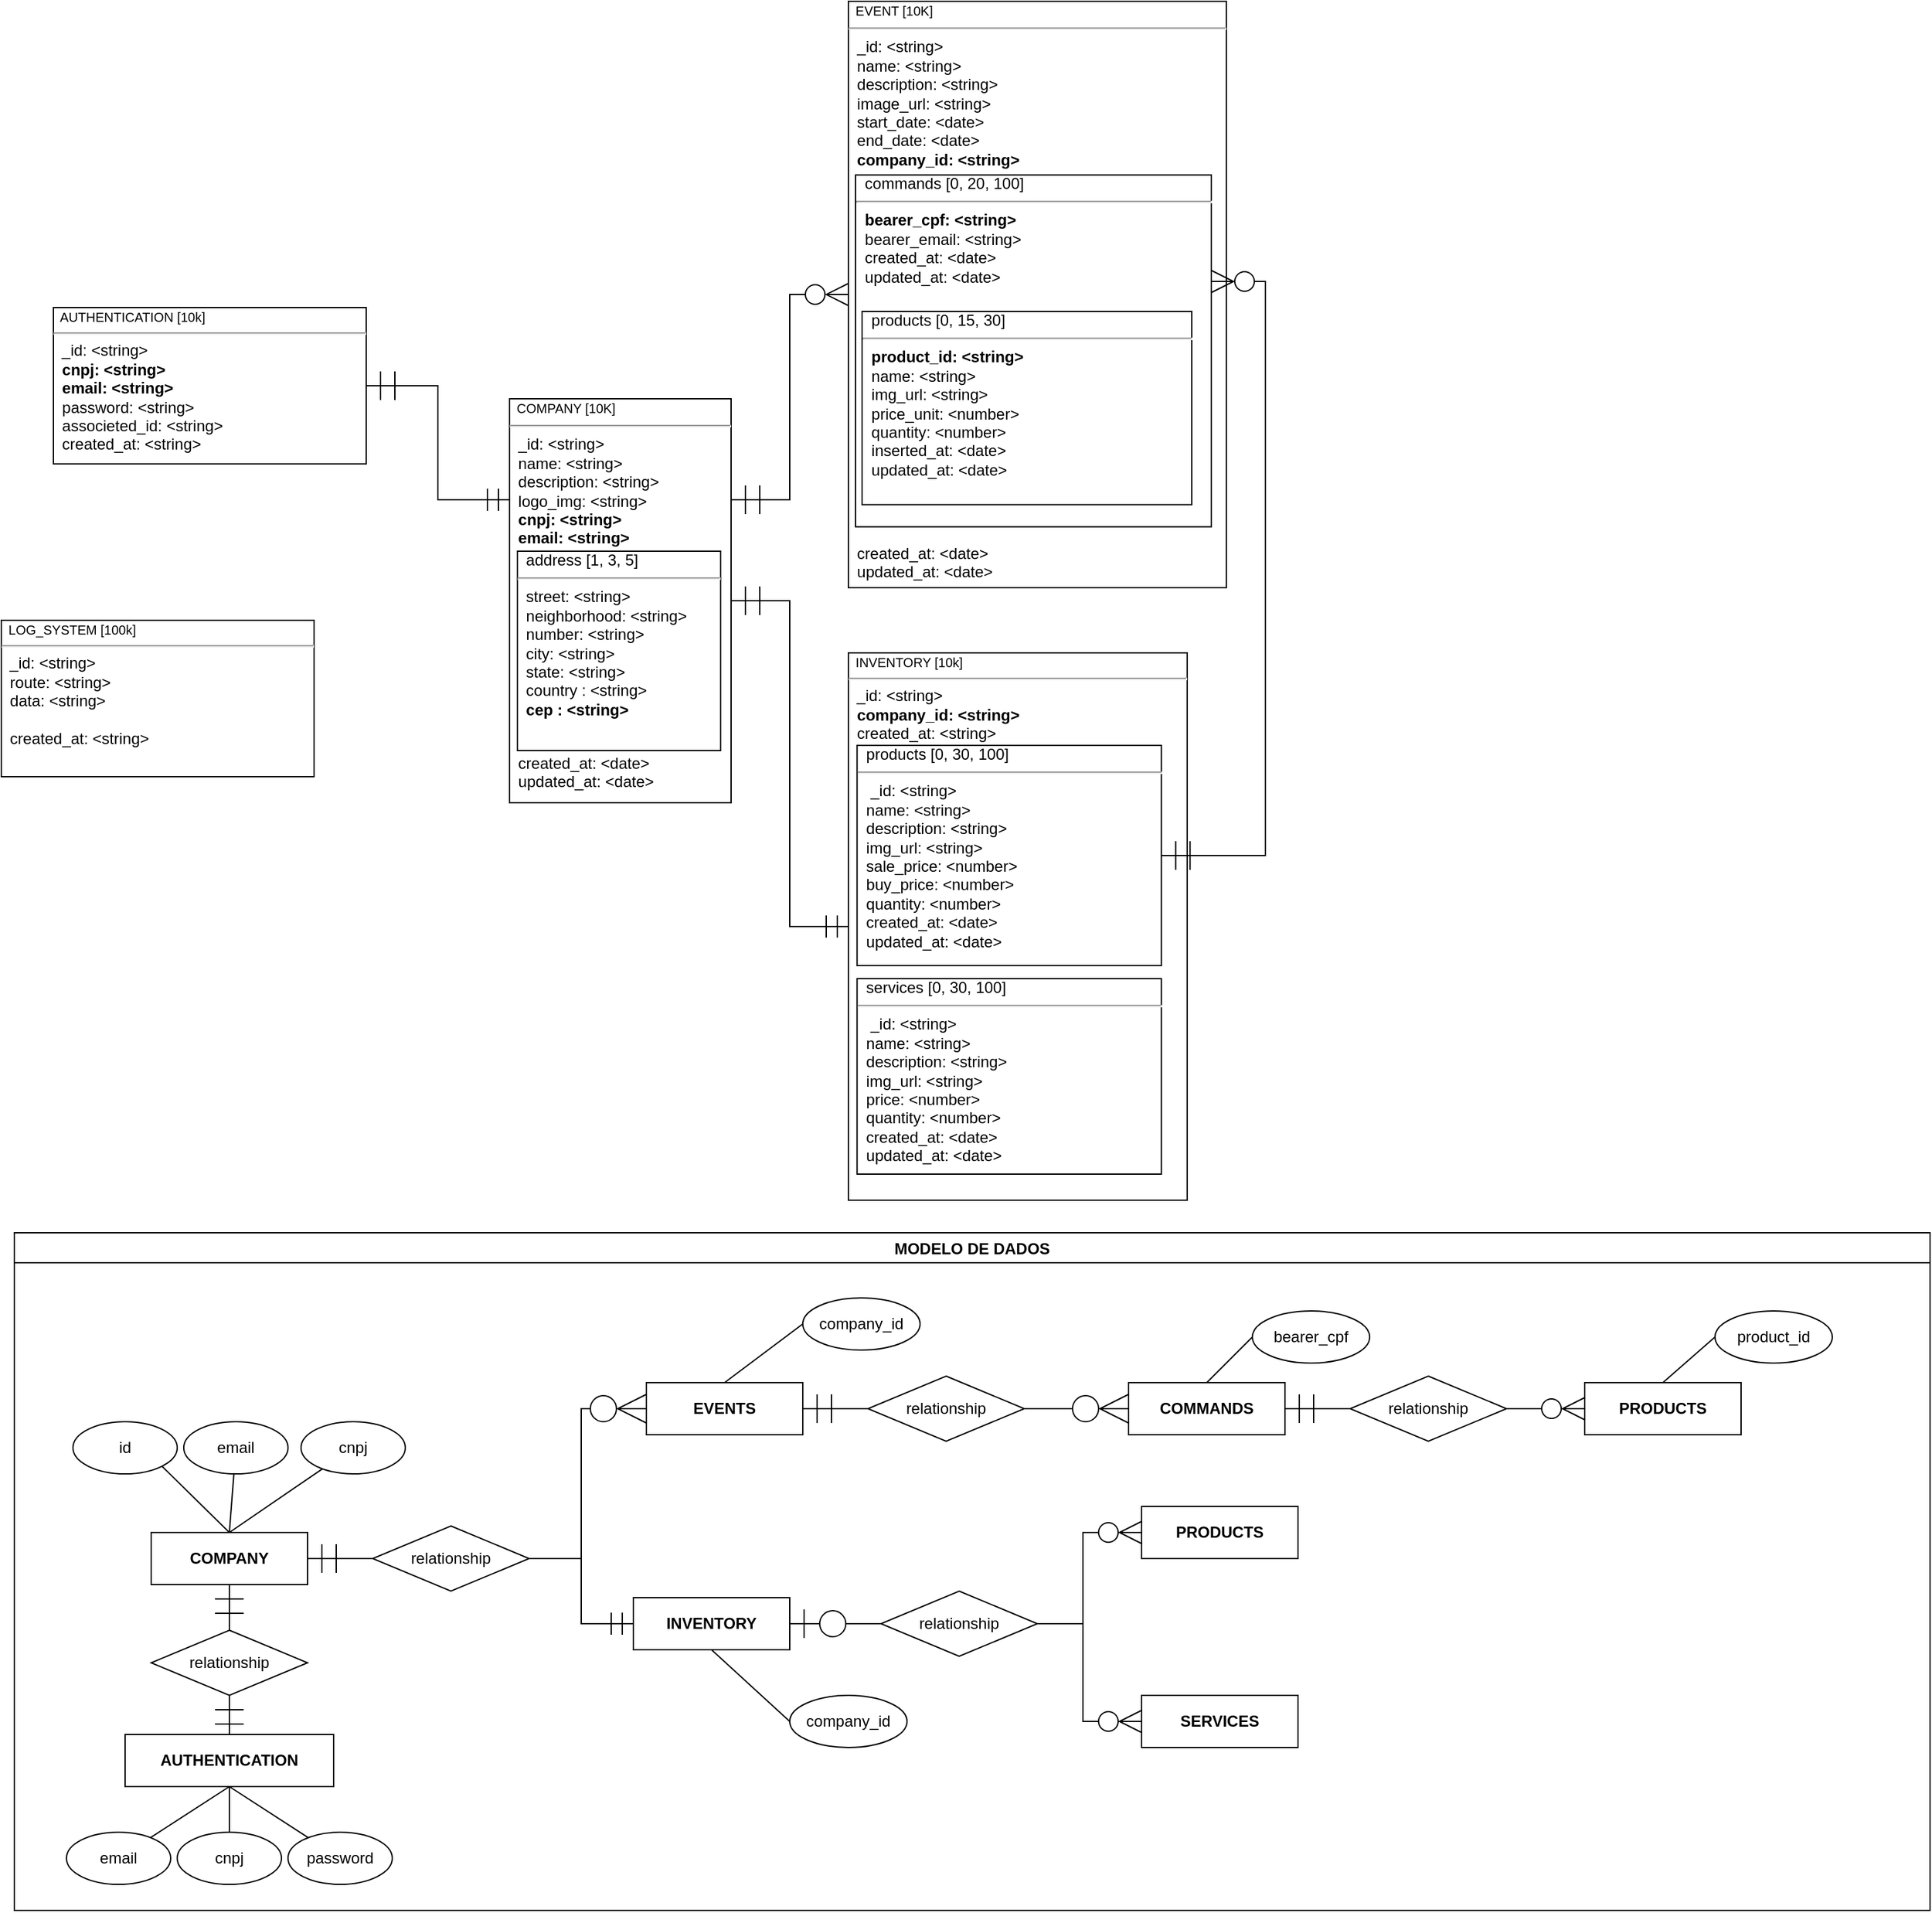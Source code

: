 <mxfile version="20.3.0" type="device" pages="2"><diagram name="Database Model" id="a7904f86-f2b4-8e86-fa97-74104820619b"><mxGraphModel dx="1422" dy="2557" grid="1" gridSize="10" guides="1" tooltips="1" connect="1" arrows="1" fold="1" page="1" pageScale="1" pageWidth="1100" pageHeight="850" background="none" math="0" shadow="0"><root><mxCell id="0"/><mxCell id="1" parent="0"/><mxCell id="jBpYxb0u5uIWZx1bKxe_-23" value="" style="group" parent="1" vertex="1" connectable="0"><mxGeometry x="740" y="-845" width="290" height="480" as="geometry"/></mxCell><mxCell id="jBpYxb0u5uIWZx1bKxe_-24" value="" style="group" parent="jBpYxb0u5uIWZx1bKxe_-23" vertex="1" connectable="0"><mxGeometry x="-30" y="-10.909" width="290" height="480.0" as="geometry"/></mxCell><mxCell id="jBpYxb0u5uIWZx1bKxe_-25" value="" style="group" parent="jBpYxb0u5uIWZx1bKxe_-24" vertex="1" connectable="0"><mxGeometry y="3.524" width="290" height="480.0" as="geometry"/></mxCell><mxCell id="jBpYxb0u5uIWZx1bKxe_-26" value="" style="group" parent="jBpYxb0u5uIWZx1bKxe_-25" vertex="1" connectable="0"><mxGeometry y="-12.61" width="290" height="480.0" as="geometry"/></mxCell><mxCell id="24794b860abc3c2d-25" value="&lt;div align=&quot;left&quot;&gt;&lt;font style=&quot;font-size: 10px;&quot;&gt;&amp;nbsp; EVENT [10K]&lt;/font&gt;&lt;br&gt;&lt;/div&gt;&lt;hr&gt;&lt;div&gt;&amp;nbsp; _id: &amp;lt;string&amp;gt;&lt;/div&gt;&lt;div&gt;&amp;nbsp; name: &amp;lt;string&amp;gt;&lt;/div&gt;&lt;div&gt;&amp;nbsp; description: &amp;lt;string&amp;gt;&lt;/div&gt;&lt;div&gt;&amp;nbsp; image_url: &amp;lt;string&amp;gt;&lt;/div&gt;&lt;div&gt;&amp;nbsp; start_date: &amp;lt;date&amp;gt;&lt;/div&gt;&lt;div&gt;&amp;nbsp; end_date: &amp;lt;date&amp;gt;&lt;/div&gt;&lt;div&gt;&amp;nbsp; &lt;b&gt;company_id: &amp;lt;string&amp;gt;&lt;/b&gt;&lt;/div&gt;&lt;div&gt;&lt;br&gt;&lt;/div&gt;&lt;div&gt;&lt;br&gt;&lt;/div&gt;&lt;div&gt;&lt;br&gt;&lt;/div&gt;&lt;div&gt;&lt;br&gt;&lt;/div&gt;&lt;div&gt;&lt;br&gt;&lt;/div&gt;&lt;div&gt;&lt;br&gt;&lt;/div&gt;&lt;div&gt;&lt;br&gt;&lt;/div&gt;&lt;div&gt;&lt;br&gt;&lt;/div&gt;&lt;div&gt;&lt;br&gt;&lt;/div&gt;&lt;div&gt;&lt;br&gt;&lt;/div&gt;&lt;div&gt;&lt;br&gt;&lt;/div&gt;&lt;div&gt;&lt;br&gt;&lt;/div&gt;&lt;div&gt;&lt;br&gt;&lt;/div&gt;&lt;div&gt;&lt;br&gt;&lt;/div&gt;&lt;div&gt;&lt;br&gt;&lt;/div&gt;&lt;div&gt;&lt;br&gt;&lt;/div&gt;&lt;div&gt;&lt;br&gt;&lt;/div&gt;&lt;div&gt;&lt;br&gt;&lt;/div&gt;&lt;div&gt;&lt;br&gt;&lt;/div&gt;&lt;div&gt;&lt;br&gt;&lt;/div&gt;&lt;div&gt;&amp;nbsp; created_at: &amp;lt;date&amp;gt;&lt;br&gt;&lt;/div&gt;&lt;div&gt;&amp;nbsp; updated_at: &amp;lt;date&amp;gt;&lt;br&gt;&lt;/div&gt;&lt;div&gt;&lt;br&gt;&lt;/div&gt;&lt;div&gt;&lt;br&gt;&lt;/div&gt;" style="verticalAlign=top;align=left;overflow=fill;fontSize=12;fontFamily=Helvetica;html=1;rounded=0;shadow=0;comic=0;labelBackgroundColor=none;strokeWidth=1;sketch=0;glass=0;absoluteArcSize=0;container=0;portConstraintRotation=0;recursiveResize=1;expand=1;metaEdit=0;resizable=1;resizeWidth=0;enumerate=0;treeMoving=0;treeFolding=0;deletable=1;cloneable=1;imageAspect=1;spacingTop=10;spacingLeft=200;spacingRight=50;fontColor=default;backgroundOutline=0;collapsible=0;snapToPoint=0;allowArrows=1;connectable=1;" parent="jBpYxb0u5uIWZx1bKxe_-26" vertex="1"><mxGeometry width="290" height="450" as="geometry"><mxRectangle width="150" height="160" as="alternateBounds"/></mxGeometry></mxCell><mxCell id="jBpYxb0u5uIWZx1bKxe_-27" value="" style="group" parent="jBpYxb0u5uIWZx1bKxe_-26" vertex="1" connectable="0"><mxGeometry x="6.5" y="139.258" width="273" height="304.364" as="geometry"/></mxCell><mxCell id="jBpYxb0u5uIWZx1bKxe_-62" value="" style="group" parent="jBpYxb0u5uIWZx1bKxe_-27" vertex="1" connectable="0"><mxGeometry x="-1" y="-6" width="273" height="304.364" as="geometry"/></mxCell><mxCell id="jBpYxb0u5uIWZx1bKxe_-63" value="" style="group" parent="jBpYxb0u5uIWZx1bKxe_-62" vertex="1" connectable="0"><mxGeometry width="273" height="304.364" as="geometry"/></mxCell><mxCell id="jBpYxb0u5uIWZx1bKxe_-17" value="&amp;nbsp; commands [0, 20, 100]&lt;br&gt;&lt;hr&gt;&lt;div&gt;&lt;b style=&quot;background-color: initial;&quot;&gt;&amp;nbsp; bearer_cpf: &amp;lt;string&amp;gt;&lt;/b&gt;&lt;br&gt;&lt;/div&gt;&lt;div&gt;&amp;nbsp; bearer_email: &amp;lt;string&amp;gt;&lt;br&gt;&lt;/div&gt;&lt;div&gt;&amp;nbsp; created_at: &amp;lt;date&amp;gt;&lt;/div&gt;&lt;div&gt;&amp;nbsp; updated_at: &amp;lt;date&amp;gt;&lt;br&gt;&lt;/div&gt;&lt;div&gt;&lt;br&gt;&lt;/div&gt;&lt;div&gt;&lt;br&gt;&lt;/div&gt;" style="verticalAlign=top;align=left;overflow=fill;fontSize=12;fontFamily=Helvetica;html=1;rounded=0;shadow=0;comic=0;labelBackgroundColor=none;strokeWidth=1;sketch=0;glass=0;absoluteArcSize=0;container=0;portConstraintRotation=0;recursiveResize=1;expand=1;metaEdit=0;resizable=1;resizeWidth=0;enumerate=0;treeMoving=0;treeFolding=0;deletable=1;cloneable=1;imageAspect=1;spacingTop=10;spacingLeft=200;spacingRight=50;fontColor=default;" parent="jBpYxb0u5uIWZx1bKxe_-63" vertex="1"><mxGeometry width="273" height="270" as="geometry"><mxRectangle x="300" y="140" width="150" height="160" as="alternateBounds"/></mxGeometry></mxCell><mxCell id="jBpYxb0u5uIWZx1bKxe_-18" value="&amp;nbsp; products [0, 15, 30]&lt;br&gt;&lt;hr&gt;&lt;div&gt;&lt;span style=&quot;background-color: initial;&quot;&gt;&amp;nbsp;&lt;/span&gt;&lt;b style=&quot;background-color: initial;&quot;&gt; product_id: &amp;lt;string&amp;gt;&lt;/b&gt;&lt;br&gt;&lt;/div&gt;&lt;div&gt;&amp;nbsp; name: &amp;lt;string&amp;gt;&lt;/div&gt;&lt;div&gt;&amp;nbsp; img_url: &amp;lt;string&amp;gt;&lt;/div&gt;&lt;div&gt;&amp;nbsp; price_unit: &amp;lt;number&amp;gt;&lt;/div&gt;&lt;div&gt;&amp;nbsp; quantity: &amp;lt;number&amp;gt;&lt;/div&gt;&lt;div&gt;&amp;nbsp; inserted_at: &amp;lt;date&amp;gt;&lt;/div&gt;&lt;div&gt;&amp;nbsp; updated_at: &amp;lt;date&amp;gt;&lt;br&gt;&lt;/div&gt;&lt;div&gt;&lt;br&gt;&lt;/div&gt;&lt;div&gt;&lt;br&gt;&lt;/div&gt;" style="verticalAlign=top;align=left;overflow=fill;fontSize=12;fontFamily=Helvetica;html=1;rounded=0;shadow=0;comic=0;labelBackgroundColor=none;strokeWidth=1;sketch=0;glass=0;absoluteArcSize=0;container=0;portConstraintRotation=0;recursiveResize=1;expand=1;metaEdit=0;resizable=1;resizeWidth=0;enumerate=0;treeMoving=0;treeFolding=0;deletable=1;cloneable=1;imageAspect=1;spacingTop=10;spacingLeft=200;spacingRight=50;fontColor=default;" parent="jBpYxb0u5uIWZx1bKxe_-63" vertex="1"><mxGeometry x="5" y="104.74" width="253" height="148.27" as="geometry"><mxRectangle x="300" y="140" width="150" height="160" as="alternateBounds"/></mxGeometry></mxCell><mxCell id="jBpYxb0u5uIWZx1bKxe_-37" value="/" style="group;dropTarget=0;collapsible=0;recursiveResize=1;resizable=1;container=0;noLabel=0;allowArrows=1;" parent="1" vertex="1" connectable="0"><mxGeometry x="440" y="-560" width="170" height="310" as="geometry"/></mxCell><mxCell id="jBpYxb0u5uIWZx1bKxe_-66" value="" style="group" parent="jBpYxb0u5uIWZx1bKxe_-37" vertex="1" connectable="0"><mxGeometry x="10" width="170" height="310" as="geometry"/></mxCell><mxCell id="jBpYxb0u5uIWZx1bKxe_-38" value="&lt;div align=&quot;left&quot;&gt;&lt;font style=&quot;font-size: 10px;&quot;&gt;&amp;nbsp; COMPANY [10K]&lt;/font&gt;&lt;br&gt;&lt;/div&gt;&lt;hr&gt;&lt;div&gt;&amp;nbsp; _id: &amp;lt;string&amp;gt;&lt;/div&gt;&lt;div&gt;&amp;nbsp; name: &amp;lt;string&amp;gt;&lt;/div&gt;&lt;div&gt;&amp;nbsp; description: &amp;lt;string&amp;gt;&lt;/div&gt;&lt;div&gt;&amp;nbsp; logo_img: &amp;lt;string&amp;gt;&lt;/div&gt;&lt;div&gt;&lt;b&gt;&amp;nbsp; cnpj: &amp;lt;string&amp;gt;&lt;/b&gt;&lt;/div&gt;&lt;div&gt;&lt;b&gt;&amp;nbsp; email: &amp;lt;string&amp;gt;&lt;/b&gt;&lt;/div&gt;&lt;div&gt;&lt;br&gt;&lt;/div&gt;&lt;div&gt;&lt;br&gt;&lt;/div&gt;&lt;div&gt;&lt;br&gt;&lt;/div&gt;&lt;div&gt;&amp;nbsp; &lt;br&gt;&lt;/div&gt;&lt;div&gt;&lt;br&gt;&lt;/div&gt;&lt;div&gt;&lt;br&gt;&lt;/div&gt;&lt;div&gt;&lt;br&gt;&lt;/div&gt;&lt;div&gt;&lt;br&gt;&lt;/div&gt;&lt;div&gt;&lt;br&gt;&lt;/div&gt;&lt;div&gt;&lt;br&gt;&lt;/div&gt;&lt;div&gt;&lt;br&gt;&lt;/div&gt;&lt;div&gt;&amp;nbsp; created_at: &amp;lt;date&amp;gt;&lt;br&gt;&lt;/div&gt;&lt;div&gt;&amp;nbsp; updated_at: &amp;lt;date&amp;gt;&lt;br&gt;&lt;/div&gt;&lt;div&gt;&lt;br&gt;&lt;/div&gt;&lt;div&gt;&lt;br&gt;&lt;/div&gt;" style="verticalAlign=top;align=left;overflow=fill;fontSize=12;fontFamily=Helvetica;html=1;rounded=0;shadow=0;comic=0;labelBackgroundColor=none;strokeWidth=1;sketch=0;glass=0;absoluteArcSize=0;container=0;portConstraintRotation=0;recursiveResize=1;expand=1;metaEdit=0;resizable=1;resizeWidth=0;enumerate=0;treeMoving=0;treeFolding=0;deletable=1;cloneable=1;imageAspect=1;spacingTop=10;spacingLeft=200;spacingRight=50;fontColor=default;backgroundOutline=0;collapsible=0;" parent="jBpYxb0u5uIWZx1bKxe_-66" vertex="1"><mxGeometry width="170" height="310" as="geometry"><mxRectangle width="150" height="160" as="alternateBounds"/></mxGeometry></mxCell><mxCell id="jBpYxb0u5uIWZx1bKxe_-49" value="&amp;nbsp; address [1, 3, 5]&lt;br&gt;&lt;hr&gt;&lt;div&gt;&amp;nbsp; street: &amp;lt;string&amp;gt;&lt;/div&gt;&lt;div&gt;&amp;nbsp; neighborhood: &amp;lt;string&amp;gt;&lt;/div&gt;&lt;div&gt;&amp;nbsp; number: &amp;lt;string&amp;gt;&lt;/div&gt;&lt;div&gt;&amp;nbsp; city: &amp;lt;string&amp;gt;&lt;/div&gt;&lt;div&gt;&amp;nbsp; state: &amp;lt;string&amp;gt;&lt;br&gt;&lt;/div&gt;&lt;div&gt;&amp;nbsp; country : &amp;lt;string&amp;gt;&lt;/div&gt;&lt;div&gt;&amp;nbsp; &lt;b&gt;cep : &amp;lt;string&amp;gt;&lt;/b&gt;&lt;br&gt;&lt;/div&gt;&lt;div&gt;&lt;br&gt;&lt;/div&gt;&lt;div&gt;&lt;br&gt;&lt;/div&gt;" style="verticalAlign=top;align=left;overflow=fill;fontSize=12;fontFamily=Helvetica;html=1;rounded=0;shadow=0;comic=0;labelBackgroundColor=none;strokeWidth=1;sketch=0;glass=0;absoluteArcSize=0;container=0;portConstraintRotation=0;recursiveResize=1;expand=1;metaEdit=0;resizable=1;resizeWidth=0;enumerate=0;treeMoving=0;treeFolding=0;deletable=1;cloneable=1;imageAspect=1;spacingTop=10;spacingLeft=200;spacingRight=50;fontColor=default;movable=1;rotatable=1;editable=1;connectable=1;" parent="jBpYxb0u5uIWZx1bKxe_-66" vertex="1"><mxGeometry x="6.05" y="117" width="155.9" height="153" as="geometry"><mxRectangle x="300" y="140" width="150" height="160" as="alternateBounds"/></mxGeometry></mxCell><mxCell id="05LSodY8VdJdCYVcpiSO-4" style="edgeStyle=orthogonalEdgeStyle;rounded=0;orthogonalLoop=1;jettySize=auto;html=1;entryX=0;entryY=0.25;entryDx=0;entryDy=0;endArrow=ERmandOne;endFill=0;endSize=15;startSize=20;jumpSize=10;startArrow=ERmandOne;startFill=0;" parent="1" source="mKVdOZkLrUouhIWbwM2r-13" target="jBpYxb0u5uIWZx1bKxe_-38" edge="1"><mxGeometry relative="1" as="geometry"><mxPoint x="280" y="-550" as="sourcePoint"/></mxGeometry></mxCell><mxCell id="mKVdOZkLrUouhIWbwM2r-13" value="&lt;font style=&quot;font-size: 10px;&quot;&gt;&amp;nbsp; AUTHENTICATION [10k]&lt;br&gt;&lt;/font&gt;&lt;hr style=&quot;font-size: 10px;&quot;&gt;&lt;div style=&quot;&quot;&gt;&lt;font style=&quot;font-size: 11px;&quot;&gt;&amp;nbsp;&lt;/font&gt;&lt;font style=&quot;font-size: 12px;&quot;&gt; _id: &amp;lt;string&amp;gt;&lt;/font&gt;&lt;/div&gt;&lt;div style=&quot;&quot;&gt;&lt;font style=&quot;font-size: 12px;&quot;&gt;&lt;b&gt;&amp;nbsp; cnpj: &amp;lt;string&amp;gt;&lt;/b&gt;&lt;/font&gt;&lt;/div&gt;&lt;div style=&quot;&quot;&gt;&lt;font style=&quot;font-size: 12px;&quot;&gt;&lt;b&gt;&amp;nbsp; email: &amp;lt;string&amp;gt;&lt;/b&gt;&lt;/font&gt;&lt;/div&gt;&lt;div style=&quot;&quot;&gt;&lt;font style=&quot;font-size: 12px;&quot;&gt;&amp;nbsp; password: &amp;lt;string&amp;gt;&lt;/font&gt;&lt;/div&gt;&lt;div style=&quot;&quot;&gt;&lt;font style=&quot;font-size: 12px;&quot;&gt;&amp;nbsp; associeted_id: &amp;lt;string&amp;gt;&lt;br&gt;&lt;/font&gt;&lt;/div&gt;&lt;div style=&quot;&quot;&gt;&lt;font style=&quot;font-size: 12px;&quot;&gt;&amp;nbsp; created_at: &amp;lt;string&amp;gt;&lt;/font&gt;&lt;/div&gt;" style="verticalAlign=top;align=left;overflow=fill;fontSize=12;fontFamily=Helvetica;html=1;rounded=0;shadow=0;comic=0;labelBackgroundColor=none;strokeWidth=1;sketch=0;glass=0;absoluteArcSize=0;container=0;portConstraintRotation=0;recursiveResize=1;expand=1;metaEdit=0;resizable=1;resizeWidth=0;enumerate=0;treeMoving=0;treeFolding=0;deletable=1;cloneable=1;imageAspect=1;spacingTop=10;spacingLeft=200;spacingRight=50;fontColor=default;movable=1;rotatable=1;editable=1;connectable=1;" parent="1" vertex="1"><mxGeometry x="100" y="-630" width="240" height="120" as="geometry"><mxRectangle x="300" y="140" width="150" height="160" as="alternateBounds"/></mxGeometry></mxCell><mxCell id="05LSodY8VdJdCYVcpiSO-5" value="" style="group" parent="1" vertex="1" connectable="0"><mxGeometry x="710" y="-365" width="260" height="420" as="geometry"/></mxCell><mxCell id="05LSodY8VdJdCYVcpiSO-1" value="&lt;font style=&quot;font-size: 10px;&quot;&gt;&amp;nbsp; INVENTORY [10k]&lt;br&gt;&lt;/font&gt;&lt;hr style=&quot;font-size: 10px;&quot;&gt;&lt;div style=&quot;&quot;&gt;&lt;font style=&quot;font-size: 11px;&quot;&gt;&amp;nbsp;&lt;/font&gt;&lt;font style=&quot;font-size: 12px;&quot;&gt; _id: &amp;lt;string&amp;gt;&lt;/font&gt;&lt;/div&gt;&lt;div style=&quot;&quot;&gt;&lt;font style=&quot;font-size: 12px;&quot;&gt;&lt;b&gt;&amp;nbsp; company_id: &amp;lt;string&amp;gt;&lt;/b&gt;&lt;br&gt;&lt;/font&gt;&lt;/div&gt;&lt;div style=&quot;&quot;&gt;&lt;font style=&quot;font-size: 12px;&quot;&gt;&amp;nbsp; created_at: &amp;lt;string&amp;gt;&lt;/font&gt;&lt;/div&gt;" style="verticalAlign=top;align=left;overflow=fill;fontSize=12;fontFamily=Helvetica;html=1;rounded=0;shadow=0;comic=0;labelBackgroundColor=none;strokeWidth=1;sketch=0;glass=0;absoluteArcSize=0;container=0;portConstraintRotation=0;recursiveResize=1;expand=1;metaEdit=0;resizable=1;resizeWidth=0;enumerate=0;treeMoving=0;treeFolding=0;deletable=1;cloneable=1;imageAspect=1;spacingTop=10;spacingLeft=200;spacingRight=50;fontColor=default;movable=1;rotatable=1;editable=1;connectable=1;" parent="05LSodY8VdJdCYVcpiSO-5" vertex="1"><mxGeometry width="260" height="420" as="geometry"><mxRectangle x="300" y="140" width="150" height="160" as="alternateBounds"/></mxGeometry></mxCell><mxCell id="jBpYxb0u5uIWZx1bKxe_-41" value="&amp;nbsp; products [0, 30, 100]&lt;br&gt;&lt;hr&gt;&lt;div&gt;&amp;nbsp;&amp;nbsp; _id: &amp;lt;string&amp;gt;&lt;/div&gt;&lt;div&gt;&amp;nbsp; name: &amp;lt;string&amp;gt;&lt;/div&gt;&lt;div&gt;&amp;nbsp; description: &amp;lt;string&amp;gt;&lt;/div&gt;&lt;div&gt;&amp;nbsp; img_url: &amp;lt;string&amp;gt;&lt;/div&gt;&lt;div&gt;&amp;nbsp; sale_price: &amp;lt;number&amp;gt;&lt;/div&gt;&lt;div&gt;&amp;nbsp; buy_price: &amp;lt;number&amp;gt;&lt;/div&gt;&lt;div&gt;&amp;nbsp; quantity: &amp;lt;number&amp;gt;&lt;/div&gt;&lt;div&gt;&amp;nbsp; created_at: &amp;lt;date&amp;gt;&lt;/div&gt;&lt;div&gt;&amp;nbsp; updated_at: &amp;lt;date&amp;gt;&lt;br&gt;&lt;/div&gt;&lt;div&gt;&lt;br&gt;&lt;/div&gt;" style="verticalAlign=top;align=left;overflow=fill;fontSize=12;fontFamily=Helvetica;html=1;rounded=0;shadow=0;comic=0;labelBackgroundColor=none;strokeWidth=1;sketch=0;glass=0;absoluteArcSize=0;container=0;portConstraintRotation=0;recursiveResize=1;expand=1;metaEdit=0;resizable=1;resizeWidth=0;enumerate=0;treeMoving=0;treeFolding=0;deletable=1;cloneable=1;imageAspect=1;spacingTop=10;spacingLeft=200;spacingRight=50;fontColor=default;movable=1;rotatable=1;editable=1;connectable=1;" parent="05LSodY8VdJdCYVcpiSO-5" vertex="1"><mxGeometry x="6.68" y="71" width="233.5" height="169" as="geometry"><mxRectangle x="300" y="140" width="150" height="160" as="alternateBounds"/></mxGeometry></mxCell><mxCell id="05LSodY8VdJdCYVcpiSO-3" value="&amp;nbsp; services [0, 30, 100]&lt;br&gt;&lt;hr&gt;&lt;div&gt;&amp;nbsp;&amp;nbsp; _id: &amp;lt;string&amp;gt;&lt;/div&gt;&lt;div&gt;&amp;nbsp; name: &amp;lt;string&amp;gt;&lt;/div&gt;&lt;div&gt;&amp;nbsp; description: &amp;lt;string&amp;gt;&lt;br&gt;&lt;/div&gt;&lt;div&gt;&amp;nbsp; img_url: &amp;lt;string&amp;gt;&lt;/div&gt;&lt;div&gt;&amp;nbsp; price: &amp;lt;number&amp;gt;&lt;/div&gt;&lt;div&gt;&amp;nbsp; quantity: &amp;lt;number&amp;gt;&lt;/div&gt;&lt;div&gt;&amp;nbsp; created_at: &amp;lt;date&amp;gt;&lt;/div&gt;&lt;div&gt;&amp;nbsp; updated_at: &amp;lt;date&amp;gt;&lt;br&gt;&lt;/div&gt;&lt;div&gt;&lt;br&gt;&lt;/div&gt;" style="verticalAlign=top;align=left;overflow=fill;fontSize=12;fontFamily=Helvetica;html=1;rounded=0;shadow=0;comic=0;labelBackgroundColor=none;strokeWidth=1;sketch=0;glass=0;absoluteArcSize=0;container=0;portConstraintRotation=0;recursiveResize=1;expand=1;metaEdit=0;resizable=1;resizeWidth=0;enumerate=0;treeMoving=0;treeFolding=0;deletable=1;cloneable=1;imageAspect=1;spacingTop=10;spacingLeft=200;spacingRight=50;fontColor=default;movable=1;rotatable=1;editable=1;connectable=1;" parent="05LSodY8VdJdCYVcpiSO-5" vertex="1"><mxGeometry x="6.68" y="250" width="233.5" height="150" as="geometry"><mxRectangle x="300" y="140" width="150" height="160" as="alternateBounds"/></mxGeometry></mxCell><mxCell id="05LSodY8VdJdCYVcpiSO-6" style="edgeStyle=orthogonalEdgeStyle;rounded=0;jumpSize=10;orthogonalLoop=1;jettySize=auto;html=1;exitX=1;exitY=0.25;exitDx=0;exitDy=0;endArrow=ERzeroToMany;endFill=0;startSize=20;endSize=15;startArrow=ERmandOne;startFill=0;" parent="1" source="jBpYxb0u5uIWZx1bKxe_-38" target="24794b860abc3c2d-25" edge="1"><mxGeometry relative="1" as="geometry"/></mxCell><mxCell id="05LSodY8VdJdCYVcpiSO-7" style="edgeStyle=orthogonalEdgeStyle;rounded=0;jumpSize=10;orthogonalLoop=1;jettySize=auto;html=1;exitX=1;exitY=0.5;exitDx=0;exitDy=0;endArrow=ERmandOne;endFill=0;startSize=20;endSize=15;startArrow=ERmandOne;startFill=0;" parent="1" source="jBpYxb0u5uIWZx1bKxe_-38" target="05LSodY8VdJdCYVcpiSO-1" edge="1"><mxGeometry relative="1" as="geometry"/></mxCell><mxCell id="05LSodY8VdJdCYVcpiSO-9" style="edgeStyle=orthogonalEdgeStyle;rounded=0;jumpSize=10;orthogonalLoop=1;jettySize=auto;html=1;startArrow=ERmandOne;startFill=0;endArrow=ERzeroToMany;endFill=0;startSize=20;endSize=15;jumpStyle=gap;" parent="1" source="jBpYxb0u5uIWZx1bKxe_-41" target="jBpYxb0u5uIWZx1bKxe_-17" edge="1"><mxGeometry relative="1" as="geometry"><Array as="points"><mxPoint x="1030" y="-209"/><mxPoint x="1030" y="-650"/></Array></mxGeometry></mxCell><mxCell id="05LSodY8VdJdCYVcpiSO-10" value="&lt;font style=&quot;font-size: 10px;&quot;&gt;&amp;nbsp; LOG_SYSTEM [100k]&lt;br&gt;&lt;/font&gt;&lt;hr style=&quot;font-size: 10px;&quot;&gt;&lt;div style=&quot;&quot;&gt;&lt;font style=&quot;font-size: 11px;&quot;&gt;&amp;nbsp;&lt;/font&gt;&lt;font style=&quot;font-size: 12px;&quot;&gt; _id: &amp;lt;string&amp;gt;&lt;/font&gt;&lt;/div&gt;&lt;div style=&quot;&quot;&gt;&lt;font style=&quot;font-size: 12px;&quot;&gt;&amp;nbsp; route: &amp;lt;string&amp;gt;&lt;/font&gt;&lt;/div&gt;&lt;div style=&quot;&quot;&gt;&lt;font style=&quot;font-size: 12px;&quot;&gt;&amp;nbsp; data: &amp;lt;string&amp;gt;&lt;/font&gt;&lt;/div&gt;&lt;div style=&quot;&quot;&gt;&lt;font style=&quot;font-size: 12px;&quot;&gt;&amp;nbsp;&amp;nbsp;&lt;/font&gt;&lt;/div&gt;&lt;div style=&quot;&quot;&gt;&lt;font style=&quot;font-size: 12px;&quot;&gt;&amp;nbsp; created_at: &amp;lt;string&amp;gt;&lt;/font&gt;&lt;/div&gt;" style="verticalAlign=top;align=left;overflow=fill;fontSize=12;fontFamily=Helvetica;html=1;rounded=0;shadow=0;comic=0;labelBackgroundColor=none;strokeWidth=1;sketch=0;glass=0;absoluteArcSize=0;container=0;portConstraintRotation=0;recursiveResize=1;expand=1;metaEdit=0;resizable=1;resizeWidth=0;enumerate=0;treeMoving=0;treeFolding=0;deletable=1;cloneable=1;imageAspect=1;spacingTop=10;spacingLeft=200;spacingRight=50;fontColor=default;movable=1;rotatable=1;editable=1;connectable=1;" parent="1" vertex="1"><mxGeometry x="60" y="-390" width="240" height="120" as="geometry"><mxRectangle x="300" y="140" width="150" height="160" as="alternateBounds"/></mxGeometry></mxCell><mxCell id="05LSodY8VdJdCYVcpiSO-43" value="MODELO DE DADOS" style="swimlane;swimlaneFillColor=default;" parent="1" vertex="1"><mxGeometry x="70" y="80" width="1470" height="520" as="geometry"><mxRectangle x="150" y="710" width="160" height="30" as="alternateBounds"/></mxGeometry></mxCell><mxCell id="05LSodY8VdJdCYVcpiSO-127" style="edgeStyle=none;rounded=0;jumpStyle=gap;jumpSize=10;orthogonalLoop=1;jettySize=auto;html=1;entryX=0.5;entryY=0;entryDx=0;entryDy=0;startArrow=ERmandOne;startFill=0;endArrow=none;endFill=0;startSize=20;endSize=15;" parent="05LSodY8VdJdCYVcpiSO-43" source="05LSodY8VdJdCYVcpiSO-11" target="05LSodY8VdJdCYVcpiSO-126" edge="1"><mxGeometry relative="1" as="geometry"/></mxCell><mxCell id="05LSodY8VdJdCYVcpiSO-11" value="&lt;b&gt;COMPANY&lt;/b&gt;" style="rounded=0;whiteSpace=wrap;html=1;" parent="05LSodY8VdJdCYVcpiSO-43" vertex="1"><mxGeometry x="105" y="230" width="120" height="40" as="geometry"/></mxCell><mxCell id="05LSodY8VdJdCYVcpiSO-14" value="relationship" style="rhombus;whiteSpace=wrap;html=1;rounded=0;" parent="05LSodY8VdJdCYVcpiSO-43" vertex="1"><mxGeometry x="275" y="225" width="120" height="50" as="geometry"/></mxCell><mxCell id="05LSodY8VdJdCYVcpiSO-15" value="" style="edgeStyle=orthogonalEdgeStyle;rounded=0;jumpStyle=gap;jumpSize=10;orthogonalLoop=1;jettySize=auto;html=1;startArrow=ERmandOne;startFill=0;endArrow=none;endFill=0;startSize=20;endSize=15;" parent="05LSodY8VdJdCYVcpiSO-43" source="05LSodY8VdJdCYVcpiSO-11" target="05LSodY8VdJdCYVcpiSO-14" edge="1"><mxGeometry relative="1" as="geometry"/></mxCell><mxCell id="05LSodY8VdJdCYVcpiSO-17" style="edgeStyle=orthogonalEdgeStyle;rounded=0;jumpStyle=gap;jumpSize=10;orthogonalLoop=1;jettySize=auto;html=1;entryX=1;entryY=0.5;entryDx=0;entryDy=0;startArrow=ERzeroToMany;startFill=0;endArrow=none;endFill=0;startSize=20;endSize=15;" parent="05LSodY8VdJdCYVcpiSO-43" source="05LSodY8VdJdCYVcpiSO-16" target="05LSodY8VdJdCYVcpiSO-14" edge="1"><mxGeometry relative="1" as="geometry"/></mxCell><mxCell id="05LSodY8VdJdCYVcpiSO-16" value="&lt;b&gt;EVENTS&lt;/b&gt;" style="rounded=0;whiteSpace=wrap;html=1;" parent="05LSodY8VdJdCYVcpiSO-43" vertex="1"><mxGeometry x="485" y="115" width="120" height="40" as="geometry"/></mxCell><mxCell id="05LSodY8VdJdCYVcpiSO-18" value="&lt;b&gt;PRODUCTS&lt;/b&gt;" style="rounded=0;whiteSpace=wrap;html=1;" parent="05LSodY8VdJdCYVcpiSO-43" vertex="1"><mxGeometry x="1205" y="115" width="120" height="40" as="geometry"/></mxCell><mxCell id="05LSodY8VdJdCYVcpiSO-21" value="&lt;b&gt;COMMANDS&lt;/b&gt;" style="rounded=0;whiteSpace=wrap;html=1;" parent="05LSodY8VdJdCYVcpiSO-43" vertex="1"><mxGeometry x="855" y="115" width="120" height="40" as="geometry"/></mxCell><mxCell id="05LSodY8VdJdCYVcpiSO-22" value="relationship" style="rhombus;whiteSpace=wrap;html=1;rounded=0;" parent="05LSodY8VdJdCYVcpiSO-43" vertex="1"><mxGeometry x="655" y="110" width="120" height="50" as="geometry"/></mxCell><mxCell id="05LSodY8VdJdCYVcpiSO-23" style="edgeStyle=orthogonalEdgeStyle;rounded=0;jumpStyle=gap;jumpSize=10;orthogonalLoop=1;jettySize=auto;html=1;exitX=1;exitY=0.5;exitDx=0;exitDy=0;entryX=0;entryY=0.5;entryDx=0;entryDy=0;startArrow=ERmandOne;startFill=0;endArrow=none;endFill=0;startSize=20;endSize=15;" parent="05LSodY8VdJdCYVcpiSO-43" source="05LSodY8VdJdCYVcpiSO-16" target="05LSodY8VdJdCYVcpiSO-22" edge="1"><mxGeometry relative="1" as="geometry"/></mxCell><mxCell id="05LSodY8VdJdCYVcpiSO-24" style="edgeStyle=orthogonalEdgeStyle;rounded=0;jumpStyle=gap;jumpSize=10;orthogonalLoop=1;jettySize=auto;html=1;startArrow=ERzeroToMany;startFill=0;endArrow=none;endFill=0;startSize=20;endSize=15;" parent="05LSodY8VdJdCYVcpiSO-43" source="05LSodY8VdJdCYVcpiSO-21" target="05LSodY8VdJdCYVcpiSO-22" edge="1"><mxGeometry relative="1" as="geometry"/></mxCell><mxCell id="05LSodY8VdJdCYVcpiSO-28" style="edgeStyle=orthogonalEdgeStyle;rounded=0;jumpStyle=gap;jumpSize=10;orthogonalLoop=1;jettySize=auto;html=1;exitX=1;exitY=0.5;exitDx=0;exitDy=0;entryX=0;entryY=0.5;entryDx=0;entryDy=0;startArrow=none;startFill=0;endArrow=ERzeroToMany;endFill=0;startSize=20;endSize=15;" parent="05LSodY8VdJdCYVcpiSO-43" source="05LSodY8VdJdCYVcpiSO-26" target="05LSodY8VdJdCYVcpiSO-18" edge="1"><mxGeometry relative="1" as="geometry"/></mxCell><mxCell id="05LSodY8VdJdCYVcpiSO-26" value="relationship" style="rhombus;whiteSpace=wrap;html=1;rounded=0;" parent="05LSodY8VdJdCYVcpiSO-43" vertex="1"><mxGeometry x="1025" y="110" width="120" height="50" as="geometry"/></mxCell><mxCell id="05LSodY8VdJdCYVcpiSO-27" style="edgeStyle=orthogonalEdgeStyle;rounded=0;jumpStyle=gap;jumpSize=10;orthogonalLoop=1;jettySize=auto;html=1;startArrow=ERmandOne;startFill=0;endArrow=none;endFill=0;startSize=20;endSize=15;" parent="05LSodY8VdJdCYVcpiSO-43" source="05LSodY8VdJdCYVcpiSO-21" target="05LSodY8VdJdCYVcpiSO-26" edge="1"><mxGeometry relative="1" as="geometry"/></mxCell><mxCell id="05LSodY8VdJdCYVcpiSO-29" value="&lt;b&gt;INVENTORY&lt;/b&gt;" style="rounded=0;whiteSpace=wrap;html=1;" parent="05LSodY8VdJdCYVcpiSO-43" vertex="1"><mxGeometry x="475" y="280" width="120" height="40" as="geometry"/></mxCell><mxCell id="05LSodY8VdJdCYVcpiSO-30" style="edgeStyle=orthogonalEdgeStyle;rounded=0;jumpStyle=gap;jumpSize=10;orthogonalLoop=1;jettySize=auto;html=1;entryX=0;entryY=0.5;entryDx=0;entryDy=0;startArrow=none;startFill=0;endArrow=ERmandOne;endFill=0;startSize=20;endSize=15;exitX=1;exitY=0.5;exitDx=0;exitDy=0;" parent="05LSodY8VdJdCYVcpiSO-43" source="05LSodY8VdJdCYVcpiSO-14" target="05LSodY8VdJdCYVcpiSO-29" edge="1"><mxGeometry relative="1" as="geometry"><mxPoint x="395" y="155" as="sourcePoint"/><Array as="points"><mxPoint x="435" y="250"/><mxPoint x="435" y="300"/></Array></mxGeometry></mxCell><mxCell id="05LSodY8VdJdCYVcpiSO-31" value="&lt;b&gt;PRODUCTS&lt;/b&gt;" style="rounded=0;whiteSpace=wrap;html=1;" parent="05LSodY8VdJdCYVcpiSO-43" vertex="1"><mxGeometry x="865" y="210" width="120" height="40" as="geometry"/></mxCell><mxCell id="05LSodY8VdJdCYVcpiSO-35" style="edgeStyle=orthogonalEdgeStyle;rounded=0;jumpStyle=gap;jumpSize=10;orthogonalLoop=1;jettySize=auto;html=1;entryX=0;entryY=0.5;entryDx=0;entryDy=0;startArrow=none;startFill=0;endArrow=ERzeroToMany;endFill=0;startSize=20;endSize=15;" parent="05LSodY8VdJdCYVcpiSO-43" source="05LSodY8VdJdCYVcpiSO-32" target="05LSodY8VdJdCYVcpiSO-31" edge="1"><mxGeometry relative="1" as="geometry"/></mxCell><mxCell id="05LSodY8VdJdCYVcpiSO-32" value="relationship" style="rhombus;whiteSpace=wrap;html=1;rounded=0;" parent="05LSodY8VdJdCYVcpiSO-43" vertex="1"><mxGeometry x="665" y="275" width="120" height="50" as="geometry"/></mxCell><mxCell id="05LSodY8VdJdCYVcpiSO-33" style="edgeStyle=orthogonalEdgeStyle;rounded=0;jumpStyle=gap;jumpSize=10;orthogonalLoop=1;jettySize=auto;html=1;entryX=0;entryY=0.5;entryDx=0;entryDy=0;startArrow=ERzeroToOne;startFill=0;endArrow=none;endFill=0;startSize=20;endSize=15;" parent="05LSodY8VdJdCYVcpiSO-43" source="05LSodY8VdJdCYVcpiSO-29" target="05LSodY8VdJdCYVcpiSO-32" edge="1"><mxGeometry relative="1" as="geometry"><Array as="points"><mxPoint x="655" y="300"/><mxPoint x="655" y="300"/></Array></mxGeometry></mxCell><mxCell id="05LSodY8VdJdCYVcpiSO-37" value="&lt;b&gt;SERVICES&lt;/b&gt;" style="rounded=0;whiteSpace=wrap;html=1;" parent="05LSodY8VdJdCYVcpiSO-43" vertex="1"><mxGeometry x="865" y="355" width="120" height="40" as="geometry"/></mxCell><mxCell id="05LSodY8VdJdCYVcpiSO-38" style="edgeStyle=orthogonalEdgeStyle;rounded=0;jumpStyle=gap;jumpSize=10;orthogonalLoop=1;jettySize=auto;html=1;entryX=0;entryY=0.5;entryDx=0;entryDy=0;startArrow=none;startFill=0;endArrow=ERzeroToMany;endFill=0;startSize=20;endSize=15;" parent="05LSodY8VdJdCYVcpiSO-43" source="05LSodY8VdJdCYVcpiSO-32" target="05LSodY8VdJdCYVcpiSO-37" edge="1"><mxGeometry relative="1" as="geometry"/></mxCell><mxCell id="05LSodY8VdJdCYVcpiSO-45" value="&lt;b&gt;AUTHENTICATION&lt;/b&gt;" style="rounded=0;whiteSpace=wrap;html=1;" parent="05LSodY8VdJdCYVcpiSO-43" vertex="1"><mxGeometry x="85" y="385" width="160" height="40" as="geometry"/></mxCell><mxCell id="05LSodY8VdJdCYVcpiSO-111" style="rounded=0;jumpStyle=gap;jumpSize=10;orthogonalLoop=1;jettySize=auto;html=1;entryX=0.5;entryY=1;entryDx=0;entryDy=0;startArrow=none;startFill=0;endArrow=none;endFill=0;startSize=20;endSize=15;" parent="05LSodY8VdJdCYVcpiSO-43" source="05LSodY8VdJdCYVcpiSO-72" target="05LSodY8VdJdCYVcpiSO-45" edge="1"><mxGeometry relative="1" as="geometry"/></mxCell><mxCell id="05LSodY8VdJdCYVcpiSO-72" value="cnpj" style="ellipse;whiteSpace=wrap;html=1;rounded=0;" parent="05LSodY8VdJdCYVcpiSO-43" vertex="1"><mxGeometry x="125" y="460" width="80" height="40" as="geometry"/></mxCell><mxCell id="05LSodY8VdJdCYVcpiSO-116" style="rounded=0;jumpStyle=gap;jumpSize=10;orthogonalLoop=1;jettySize=auto;html=1;entryX=0.5;entryY=1;entryDx=0;entryDy=0;startArrow=none;startFill=0;endArrow=none;endFill=0;startSize=20;endSize=15;" parent="05LSodY8VdJdCYVcpiSO-43" source="05LSodY8VdJdCYVcpiSO-100" target="05LSodY8VdJdCYVcpiSO-45" edge="1"><mxGeometry relative="1" as="geometry"/></mxCell><mxCell id="05LSodY8VdJdCYVcpiSO-100" value="email" style="ellipse;whiteSpace=wrap;html=1;rounded=0;" parent="05LSodY8VdJdCYVcpiSO-43" vertex="1"><mxGeometry x="40" y="460" width="80" height="40" as="geometry"/></mxCell><mxCell id="05LSodY8VdJdCYVcpiSO-106" value="cnpj" style="ellipse;whiteSpace=wrap;html=1;rounded=0;" parent="05LSodY8VdJdCYVcpiSO-43" vertex="1"><mxGeometry x="220" y="145" width="80" height="40" as="geometry"/></mxCell><mxCell id="05LSodY8VdJdCYVcpiSO-109" style="rounded=0;jumpStyle=gap;jumpSize=10;orthogonalLoop=1;jettySize=auto;html=1;entryX=0.5;entryY=0;entryDx=0;entryDy=0;startArrow=none;startFill=0;endArrow=none;endFill=0;startSize=20;endSize=15;" parent="05LSodY8VdJdCYVcpiSO-43" source="05LSodY8VdJdCYVcpiSO-108" target="05LSodY8VdJdCYVcpiSO-11" edge="1"><mxGeometry relative="1" as="geometry"/></mxCell><mxCell id="05LSodY8VdJdCYVcpiSO-108" value="email" style="ellipse;whiteSpace=wrap;html=1;rounded=0;" parent="05LSodY8VdJdCYVcpiSO-43" vertex="1"><mxGeometry x="130" y="145" width="80" height="40" as="geometry"/></mxCell><mxCell id="05LSodY8VdJdCYVcpiSO-118" style="rounded=0;jumpStyle=gap;jumpSize=10;orthogonalLoop=1;jettySize=auto;html=1;entryX=0.5;entryY=0;entryDx=0;entryDy=0;startArrow=none;startFill=0;endArrow=none;endFill=0;startSize=20;endSize=15;exitX=0;exitY=0.5;exitDx=0;exitDy=0;" parent="05LSodY8VdJdCYVcpiSO-43" source="pYyU0WmbQM_wBHHagnxZ-1" target="05LSodY8VdJdCYVcpiSO-16" edge="1"><mxGeometry relative="1" as="geometry"/></mxCell><mxCell id="05LSodY8VdJdCYVcpiSO-119" style="rounded=0;jumpStyle=gap;jumpSize=10;orthogonalLoop=1;jettySize=auto;html=1;entryX=0.5;entryY=1;entryDx=0;entryDy=0;startArrow=none;startFill=0;endArrow=none;endFill=0;startSize=20;endSize=15;exitX=0;exitY=0.5;exitDx=0;exitDy=0;" parent="05LSodY8VdJdCYVcpiSO-43" source="05LSodY8VdJdCYVcpiSO-117" target="05LSodY8VdJdCYVcpiSO-29" edge="1"><mxGeometry relative="1" as="geometry"/></mxCell><mxCell id="05LSodY8VdJdCYVcpiSO-117" value="company_id" style="ellipse;whiteSpace=wrap;html=1;rounded=0;" parent="05LSodY8VdJdCYVcpiSO-43" vertex="1"><mxGeometry x="595" y="355" width="90" height="40" as="geometry"/></mxCell><mxCell id="05LSodY8VdJdCYVcpiSO-110" style="rounded=0;jumpStyle=gap;jumpSize=10;orthogonalLoop=1;jettySize=auto;html=1;startArrow=none;startFill=0;endArrow=none;endFill=0;startSize=20;endSize=15;entryX=0.5;entryY=0;entryDx=0;entryDy=0;" parent="05LSodY8VdJdCYVcpiSO-43" source="05LSodY8VdJdCYVcpiSO-106" target="05LSodY8VdJdCYVcpiSO-11" edge="1"><mxGeometry relative="1" as="geometry"><mxPoint x="205" y="315" as="targetPoint"/></mxGeometry></mxCell><mxCell id="05LSodY8VdJdCYVcpiSO-123" style="rounded=0;jumpStyle=gap;jumpSize=10;orthogonalLoop=1;jettySize=auto;html=1;entryX=0.5;entryY=0;entryDx=0;entryDy=0;startArrow=none;startFill=0;endArrow=none;endFill=0;startSize=20;endSize=15;exitX=0;exitY=0.5;exitDx=0;exitDy=0;" parent="05LSodY8VdJdCYVcpiSO-43" source="05LSodY8VdJdCYVcpiSO-120" target="05LSodY8VdJdCYVcpiSO-21" edge="1"><mxGeometry relative="1" as="geometry"/></mxCell><mxCell id="05LSodY8VdJdCYVcpiSO-120" value="bearer_cpf" style="ellipse;whiteSpace=wrap;html=1;rounded=0;" parent="05LSodY8VdJdCYVcpiSO-43" vertex="1"><mxGeometry x="950" y="60" width="90" height="40" as="geometry"/></mxCell><mxCell id="05LSodY8VdJdCYVcpiSO-125" style="rounded=0;jumpStyle=gap;jumpSize=10;orthogonalLoop=1;jettySize=auto;html=1;entryX=0.5;entryY=0;entryDx=0;entryDy=0;startArrow=none;startFill=0;endArrow=none;endFill=0;startSize=20;endSize=15;exitX=0;exitY=0.5;exitDx=0;exitDy=0;" parent="05LSodY8VdJdCYVcpiSO-43" source="05LSodY8VdJdCYVcpiSO-124" target="05LSodY8VdJdCYVcpiSO-18" edge="1"><mxGeometry relative="1" as="geometry"/></mxCell><mxCell id="05LSodY8VdJdCYVcpiSO-124" value="product_id" style="ellipse;whiteSpace=wrap;html=1;rounded=0;" parent="05LSodY8VdJdCYVcpiSO-43" vertex="1"><mxGeometry x="1305" y="60" width="90" height="40" as="geometry"/></mxCell><mxCell id="05LSodY8VdJdCYVcpiSO-128" style="edgeStyle=none;rounded=0;jumpStyle=gap;jumpSize=10;orthogonalLoop=1;jettySize=auto;html=1;entryX=0.5;entryY=0;entryDx=0;entryDy=0;startArrow=ERmandOne;startFill=0;endArrow=none;endFill=0;startSize=20;endSize=15;" parent="05LSodY8VdJdCYVcpiSO-43" source="05LSodY8VdJdCYVcpiSO-126" target="05LSodY8VdJdCYVcpiSO-45" edge="1"><mxGeometry relative="1" as="geometry"/></mxCell><mxCell id="05LSodY8VdJdCYVcpiSO-126" value="relationship" style="rhombus;whiteSpace=wrap;html=1;rounded=0;" parent="05LSodY8VdJdCYVcpiSO-43" vertex="1"><mxGeometry x="105" y="305" width="120" height="50" as="geometry"/></mxCell><mxCell id="pYyU0WmbQM_wBHHagnxZ-1" value="company_id" style="ellipse;whiteSpace=wrap;html=1;rounded=0;" parent="05LSodY8VdJdCYVcpiSO-43" vertex="1"><mxGeometry x="605" y="50" width="90" height="40" as="geometry"/></mxCell><mxCell id="pYyU0WmbQM_wBHHagnxZ-2" value="id" style="ellipse;whiteSpace=wrap;html=1;rounded=0;" parent="05LSodY8VdJdCYVcpiSO-43" vertex="1"><mxGeometry x="45" y="145" width="80" height="40" as="geometry"/></mxCell><mxCell id="pYyU0WmbQM_wBHHagnxZ-4" style="rounded=0;jumpStyle=gap;jumpSize=10;orthogonalLoop=1;jettySize=auto;html=1;entryX=1;entryY=1;entryDx=0;entryDy=0;startArrow=none;startFill=0;endArrow=none;endFill=0;startSize=20;endSize=15;exitX=0.5;exitY=0;exitDx=0;exitDy=0;" parent="05LSodY8VdJdCYVcpiSO-43" source="05LSodY8VdJdCYVcpiSO-11" target="pYyU0WmbQM_wBHHagnxZ-2" edge="1"><mxGeometry relative="1" as="geometry"><mxPoint x="170" y="230" as="sourcePoint"/><mxPoint x="175" y="220" as="targetPoint"/></mxGeometry></mxCell><mxCell id="kX7__2Nv4valHQ9Mtpkb-2" style="edgeStyle=none;rounded=0;orthogonalLoop=1;jettySize=auto;html=1;entryX=0.5;entryY=1;entryDx=0;entryDy=0;labelBackgroundColor=#FFFFFF;startArrow=none;startFill=0;endArrow=none;endFill=0;" parent="05LSodY8VdJdCYVcpiSO-43" source="kX7__2Nv4valHQ9Mtpkb-1" target="05LSodY8VdJdCYVcpiSO-45" edge="1"><mxGeometry relative="1" as="geometry"/></mxCell><mxCell id="kX7__2Nv4valHQ9Mtpkb-1" value="password" style="ellipse;whiteSpace=wrap;html=1;rounded=0;" parent="05LSodY8VdJdCYVcpiSO-43" vertex="1"><mxGeometry x="210" y="460" width="80" height="40" as="geometry"/></mxCell></root></mxGraphModel></diagram><diagram id="q0V5t2WCbxvmTPUBETps" name="Usecases"><mxGraphModel dx="813" dy="490" grid="1" gridSize="10" guides="1" tooltips="1" connect="1" arrows="1" fold="1" page="1" pageScale="1" pageWidth="827" pageHeight="1169" math="0" shadow="0"><root><mxCell id="0"/><mxCell id="1" parent="0"/><mxCell id="BBO4ImZoAB9rNmiG2UFu-1" value="CASOS DE USO DO USUÁRIO " style="swimlane;swimlaneFillColor=default;" parent="1" vertex="1"><mxGeometry x="280" y="270" width="440" height="370" as="geometry"/></mxCell><mxCell id="BBO4ImZoAB9rNmiG2UFu-9" value="cadastrar empresa" style="ellipse;whiteSpace=wrap;html=1;" parent="BBO4ImZoAB9rNmiG2UFu-1" vertex="1"><mxGeometry x="44" y="65" width="100" height="40" as="geometry"/></mxCell><mxCell id="BBO4ImZoAB9rNmiG2UFu-25" style="edgeStyle=none;rounded=0;orthogonalLoop=1;jettySize=auto;html=1;exitX=1;exitY=0;exitDx=0;exitDy=0;dashed=1;endArrow=blockThin;endFill=1;entryX=0.04;entryY=0.657;entryDx=0;entryDy=0;entryPerimeter=0;" parent="BBO4ImZoAB9rNmiG2UFu-1" source="BBO4ImZoAB9rNmiG2UFu-14" target="BBO4ImZoAB9rNmiG2UFu-24" edge="1"><mxGeometry relative="1" as="geometry"/></mxCell><mxCell id="BBO4ImZoAB9rNmiG2UFu-26" value="&amp;lt;&amp;lt;estender&amp;gt;&amp;gt;" style="edgeLabel;html=1;align=center;verticalAlign=middle;resizable=0;points=[];" parent="BBO4ImZoAB9rNmiG2UFu-25" vertex="1" connectable="0"><mxGeometry x="0.195" relative="1" as="geometry"><mxPoint x="-7" y="4" as="offset"/></mxGeometry></mxCell><mxCell id="BBO4ImZoAB9rNmiG2UFu-14" value="acessa conta da empresa" style="ellipse;whiteSpace=wrap;html=1;" parent="BBO4ImZoAB9rNmiG2UFu-1" vertex="1"><mxGeometry x="44" y="165" width="100" height="40" as="geometry"/></mxCell><mxCell id="BBO4ImZoAB9rNmiG2UFu-17" value="cadastrar evento" style="ellipse;whiteSpace=wrap;html=1;" parent="BBO4ImZoAB9rNmiG2UFu-1" vertex="1"><mxGeometry x="44" y="250" width="100" height="40" as="geometry"/></mxCell><mxCell id="BBO4ImZoAB9rNmiG2UFu-24" value="verificar credenciais" style="ellipse;whiteSpace=wrap;html=1;" parent="BBO4ImZoAB9rNmiG2UFu-1" vertex="1"><mxGeometry x="210" y="120" width="100" height="40" as="geometry"/></mxCell><mxCell id="BBO4ImZoAB9rNmiG2UFu-27" style="edgeStyle=none;rounded=0;orthogonalLoop=1;jettySize=auto;html=1;exitX=1;exitY=1;exitDx=0;exitDy=0;dashed=1;endArrow=blockThin;endFill=1;entryX=0.03;entryY=0.348;entryDx=0;entryDy=0;entryPerimeter=0;" parent="BBO4ImZoAB9rNmiG2UFu-1" source="BBO4ImZoAB9rNmiG2UFu-9" target="BBO4ImZoAB9rNmiG2UFu-24" edge="1"><mxGeometry relative="1" as="geometry"><mxPoint x="139.355" y="127.998" as="sourcePoint"/><mxPoint x="221.713" y="100.003" as="targetPoint"/></mxGeometry></mxCell><mxCell id="BBO4ImZoAB9rNmiG2UFu-28" value="&amp;lt;&amp;lt;estender&amp;gt;&amp;gt;" style="edgeLabel;html=1;align=center;verticalAlign=middle;resizable=0;points=[];" parent="BBO4ImZoAB9rNmiG2UFu-27" vertex="1" connectable="0"><mxGeometry x="0.195" relative="1" as="geometry"><mxPoint x="-11" y="-3" as="offset"/></mxGeometry></mxCell><mxCell id="BBO4ImZoAB9rNmiG2UFu-29" value="cadastrar evento" style="ellipse;whiteSpace=wrap;html=1;" parent="BBO4ImZoAB9rNmiG2UFu-1" vertex="1"><mxGeometry x="160" y="230" width="100" height="40" as="geometry"/></mxCell><mxCell id="BBO4ImZoAB9rNmiG2UFu-8" value="" style="rounded=0;orthogonalLoop=1;jettySize=auto;html=1;entryX=0;entryY=0.5;entryDx=0;entryDy=0;endArrow=none;endFill=0;" parent="1" source="BBO4ImZoAB9rNmiG2UFu-2" target="BBO4ImZoAB9rNmiG2UFu-9" edge="1"><mxGeometry relative="1" as="geometry"><mxPoint x="410" y="355.5" as="targetPoint"/></mxGeometry></mxCell><mxCell id="BBO4ImZoAB9rNmiG2UFu-21" style="edgeStyle=none;rounded=0;orthogonalLoop=1;jettySize=auto;html=1;entryX=0;entryY=0.5;entryDx=0;entryDy=0;endArrow=none;endFill=0;" parent="1" source="BBO4ImZoAB9rNmiG2UFu-2" target="BBO4ImZoAB9rNmiG2UFu-14" edge="1"><mxGeometry relative="1" as="geometry"/></mxCell><mxCell id="BBO4ImZoAB9rNmiG2UFu-23" style="edgeStyle=none;rounded=0;orthogonalLoop=1;jettySize=auto;html=1;entryX=0;entryY=0.5;entryDx=0;entryDy=0;endArrow=none;endFill=0;" parent="1" source="BBO4ImZoAB9rNmiG2UFu-2" target="BBO4ImZoAB9rNmiG2UFu-17" edge="1"><mxGeometry relative="1" as="geometry"/></mxCell><mxCell id="BBO4ImZoAB9rNmiG2UFu-2" value="Usuário" style="shape=umlActor;verticalLabelPosition=bottom;verticalAlign=top;html=1;outlineConnect=0;" parent="1" vertex="1"><mxGeometry x="240" y="460" width="30" height="60" as="geometry"/></mxCell><mxCell id="BBO4ImZoAB9rNmiG2UFu-19" style="edgeStyle=none;rounded=0;orthogonalLoop=1;jettySize=auto;html=1;entryX=1;entryY=0.5;entryDx=0;entryDy=0;endArrow=none;endFill=0;" parent="1" source="BBO4ImZoAB9rNmiG2UFu-18" target="BBO4ImZoAB9rNmiG2UFu-9" edge="1"><mxGeometry relative="1" as="geometry"><Array as="points"><mxPoint x="590" y="380"/></Array></mxGeometry></mxCell><mxCell id="BBO4ImZoAB9rNmiG2UFu-20" style="edgeStyle=none;rounded=0;orthogonalLoop=1;jettySize=auto;html=1;entryX=1;entryY=0.5;entryDx=0;entryDy=0;endArrow=none;endFill=0;" parent="1" source="BBO4ImZoAB9rNmiG2UFu-18" target="BBO4ImZoAB9rNmiG2UFu-14" edge="1"><mxGeometry relative="1" as="geometry"><Array as="points"><mxPoint x="680" y="480"/></Array></mxGeometry></mxCell><mxCell id="BBO4ImZoAB9rNmiG2UFu-18" value="Banco" style="shape=umlActor;verticalLabelPosition=bottom;verticalAlign=top;html=1;outlineConnect=0;" parent="1" vertex="1"><mxGeometry x="780" y="400" width="30" height="60" as="geometry"/></mxCell></root></mxGraphModel></diagram></mxfile>